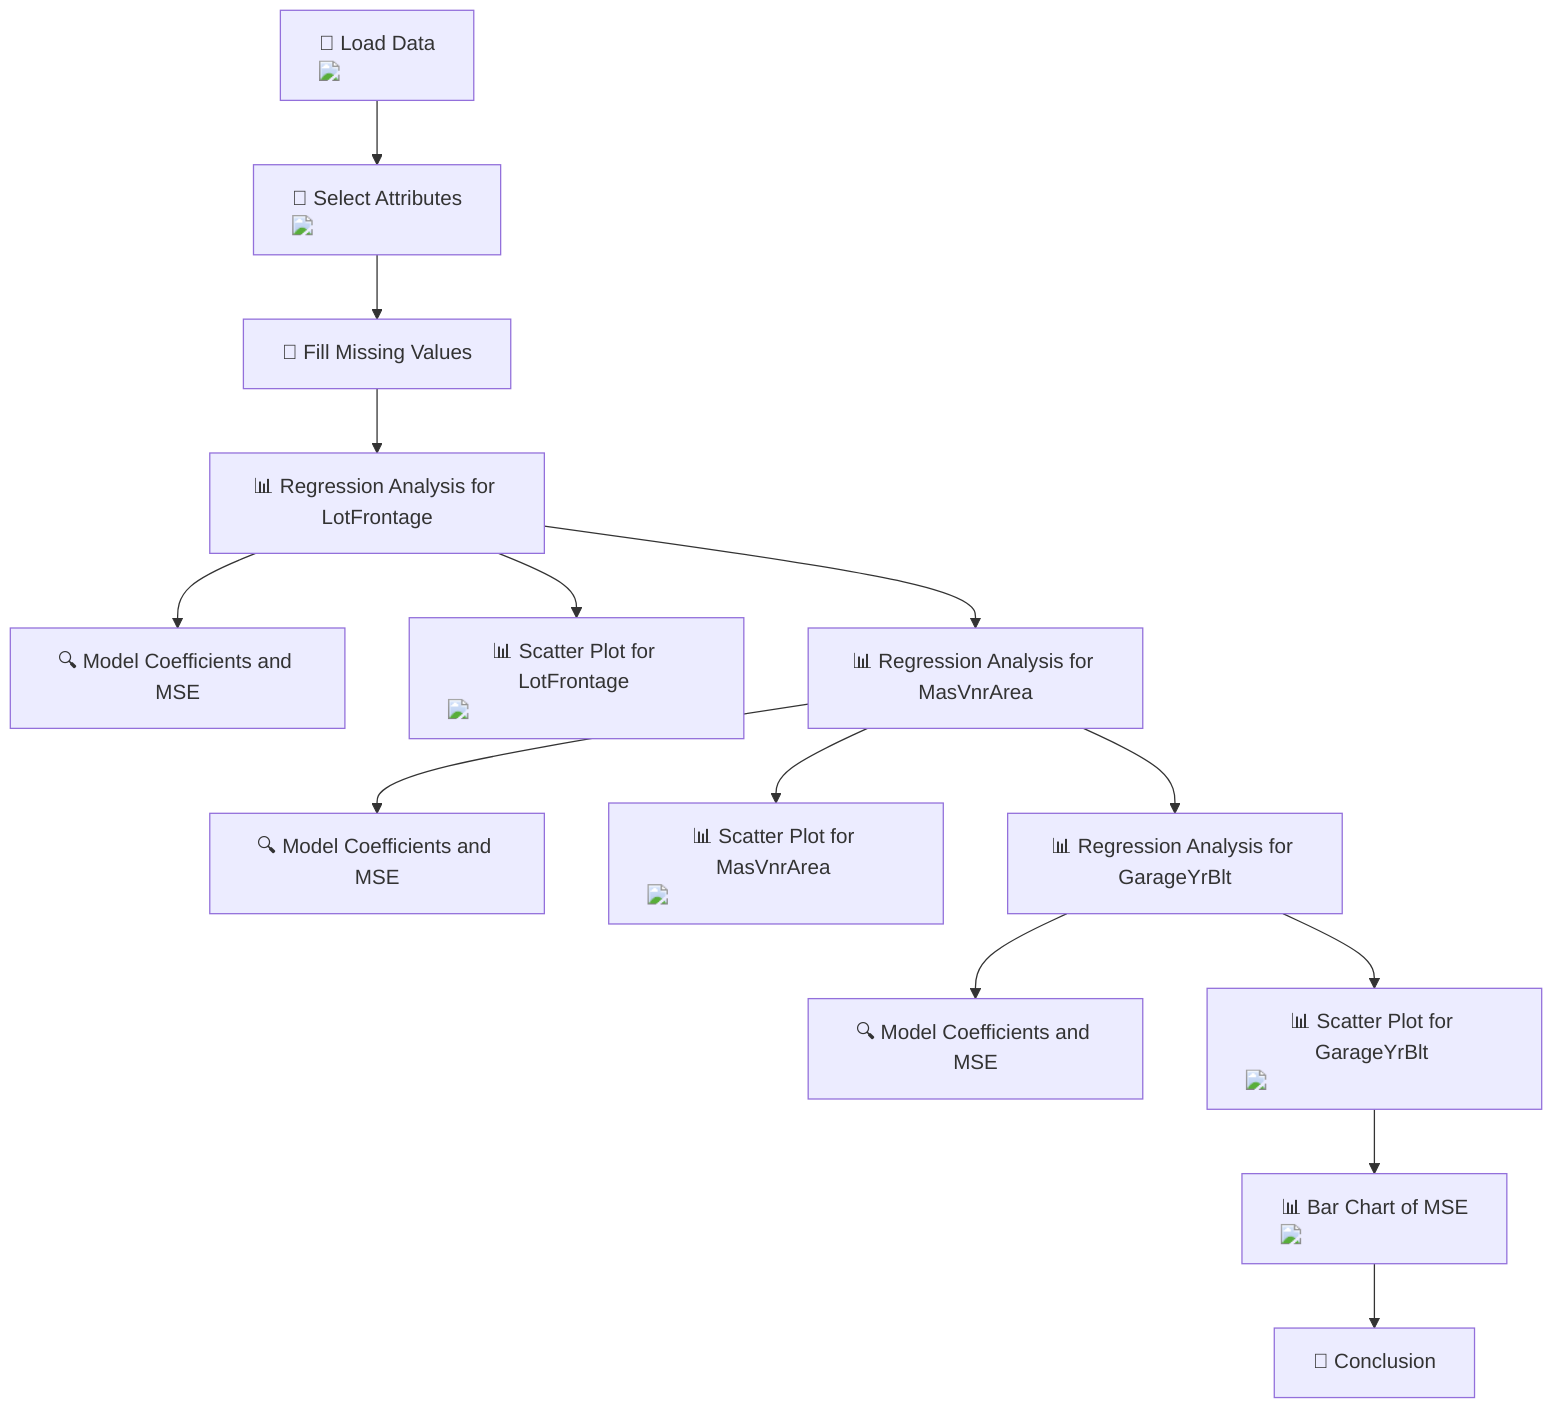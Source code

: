 flowchart TD
    A["📁 Load Data <img src='file.svg' />"] --> B["📝 Select Attributes <img src='column_split.svg' />"]
    B --> C["🔧 Fill Missing Values"]
    C --> D["📊 Regression Analysis for LotFrontage"]
    D --> E["🔍 Model Coefficients and MSE"]
    D --> F["📊 Scatter Plot for LotFrontage <img src='scatter_plot_template.svg' />"]
    
    D --> G["📊 Regression Analysis for MasVnrArea"]
    G --> H["🔍 Model Coefficients and MSE"]
    G --> I["📊 Scatter Plot for MasVnrArea <img src='scatter_plot_template.svg' />"]
    
    G --> J["📊 Regression Analysis for GarageYrBlt"]
    J --> K["🔍 Model Coefficients and MSE"]
    J --> L["📊 Scatter Plot for GarageYrBlt <img src='scatter_plot_template.svg' />"]
    
    L --> M["📊 Bar Chart of MSE <img src='barplot_template.svg' />"]
    M --> N["📝 Conclusion"]